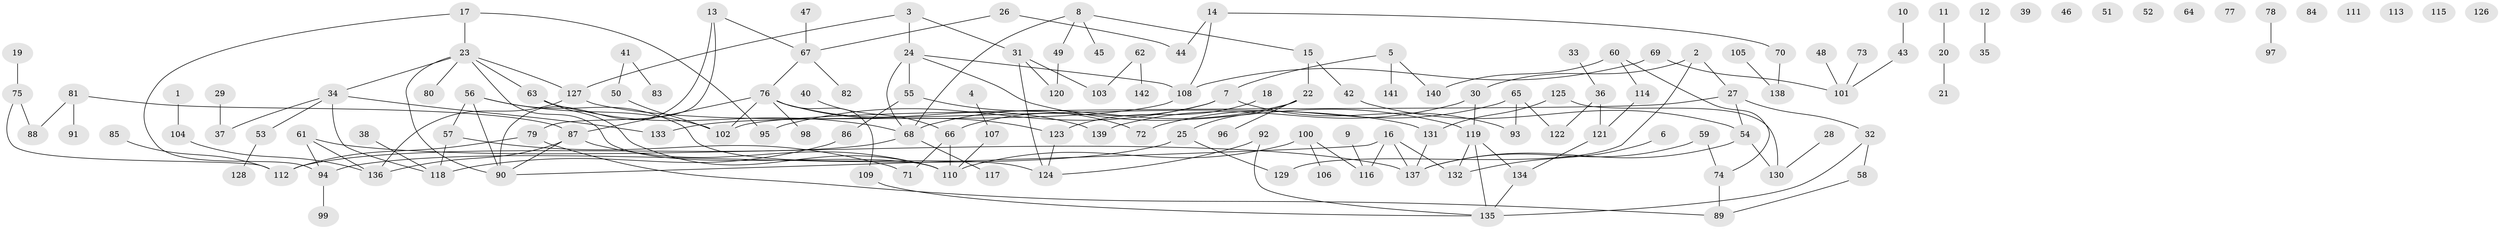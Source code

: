 // Generated by graph-tools (version 1.1) at 2025/13/03/09/25 04:13:13]
// undirected, 142 vertices, 167 edges
graph export_dot {
graph [start="1"]
  node [color=gray90,style=filled];
  1;
  2;
  3;
  4;
  5;
  6;
  7;
  8;
  9;
  10;
  11;
  12;
  13;
  14;
  15;
  16;
  17;
  18;
  19;
  20;
  21;
  22;
  23;
  24;
  25;
  26;
  27;
  28;
  29;
  30;
  31;
  32;
  33;
  34;
  35;
  36;
  37;
  38;
  39;
  40;
  41;
  42;
  43;
  44;
  45;
  46;
  47;
  48;
  49;
  50;
  51;
  52;
  53;
  54;
  55;
  56;
  57;
  58;
  59;
  60;
  61;
  62;
  63;
  64;
  65;
  66;
  67;
  68;
  69;
  70;
  71;
  72;
  73;
  74;
  75;
  76;
  77;
  78;
  79;
  80;
  81;
  82;
  83;
  84;
  85;
  86;
  87;
  88;
  89;
  90;
  91;
  92;
  93;
  94;
  95;
  96;
  97;
  98;
  99;
  100;
  101;
  102;
  103;
  104;
  105;
  106;
  107;
  108;
  109;
  110;
  111;
  112;
  113;
  114;
  115;
  116;
  117;
  118;
  119;
  120;
  121;
  122;
  123;
  124;
  125;
  126;
  127;
  128;
  129;
  130;
  131;
  132;
  133;
  134;
  135;
  136;
  137;
  138;
  139;
  140;
  141;
  142;
  1 -- 104;
  2 -- 27;
  2 -- 30;
  2 -- 129;
  3 -- 24;
  3 -- 31;
  3 -- 127;
  4 -- 107;
  5 -- 7;
  5 -- 140;
  5 -- 141;
  6 -- 132;
  7 -- 66;
  7 -- 93;
  7 -- 95;
  8 -- 15;
  8 -- 45;
  8 -- 49;
  8 -- 68;
  9 -- 116;
  10 -- 43;
  11 -- 20;
  12 -- 35;
  13 -- 67;
  13 -- 79;
  13 -- 90;
  14 -- 44;
  14 -- 70;
  14 -- 108;
  15 -- 22;
  15 -- 42;
  16 -- 90;
  16 -- 116;
  16 -- 132;
  16 -- 137;
  17 -- 23;
  17 -- 94;
  17 -- 95;
  18 -- 123;
  19 -- 75;
  20 -- 21;
  22 -- 25;
  22 -- 68;
  22 -- 96;
  23 -- 34;
  23 -- 63;
  23 -- 80;
  23 -- 90;
  23 -- 110;
  23 -- 127;
  24 -- 55;
  24 -- 68;
  24 -- 108;
  24 -- 119;
  25 -- 94;
  25 -- 129;
  26 -- 44;
  26 -- 67;
  27 -- 32;
  27 -- 54;
  27 -- 102;
  28 -- 130;
  29 -- 37;
  30 -- 119;
  30 -- 139;
  31 -- 103;
  31 -- 120;
  31 -- 124;
  32 -- 58;
  32 -- 135;
  33 -- 36;
  34 -- 37;
  34 -- 53;
  34 -- 118;
  34 -- 133;
  36 -- 121;
  36 -- 122;
  38 -- 118;
  40 -- 66;
  41 -- 50;
  41 -- 83;
  42 -- 54;
  43 -- 101;
  47 -- 67;
  48 -- 101;
  49 -- 120;
  50 -- 102;
  53 -- 128;
  54 -- 130;
  54 -- 137;
  55 -- 72;
  55 -- 86;
  56 -- 57;
  56 -- 90;
  56 -- 102;
  56 -- 124;
  57 -- 71;
  57 -- 118;
  58 -- 89;
  59 -- 74;
  59 -- 137;
  60 -- 74;
  60 -- 114;
  60 -- 140;
  61 -- 94;
  61 -- 136;
  61 -- 137;
  62 -- 103;
  62 -- 142;
  63 -- 68;
  63 -- 110;
  65 -- 72;
  65 -- 93;
  65 -- 122;
  66 -- 71;
  66 -- 110;
  67 -- 76;
  67 -- 82;
  68 -- 112;
  68 -- 117;
  69 -- 101;
  69 -- 108;
  70 -- 138;
  73 -- 101;
  74 -- 89;
  75 -- 88;
  75 -- 112;
  76 -- 87;
  76 -- 98;
  76 -- 102;
  76 -- 109;
  76 -- 123;
  76 -- 139;
  78 -- 97;
  79 -- 89;
  79 -- 112;
  81 -- 87;
  81 -- 88;
  81 -- 91;
  85 -- 112;
  86 -- 118;
  87 -- 90;
  87 -- 110;
  87 -- 136;
  92 -- 124;
  92 -- 135;
  94 -- 99;
  100 -- 106;
  100 -- 110;
  100 -- 116;
  104 -- 136;
  105 -- 138;
  107 -- 110;
  108 -- 133;
  109 -- 135;
  114 -- 121;
  119 -- 132;
  119 -- 134;
  119 -- 135;
  121 -- 134;
  123 -- 124;
  125 -- 130;
  125 -- 131;
  127 -- 131;
  127 -- 136;
  131 -- 137;
  134 -- 135;
}
